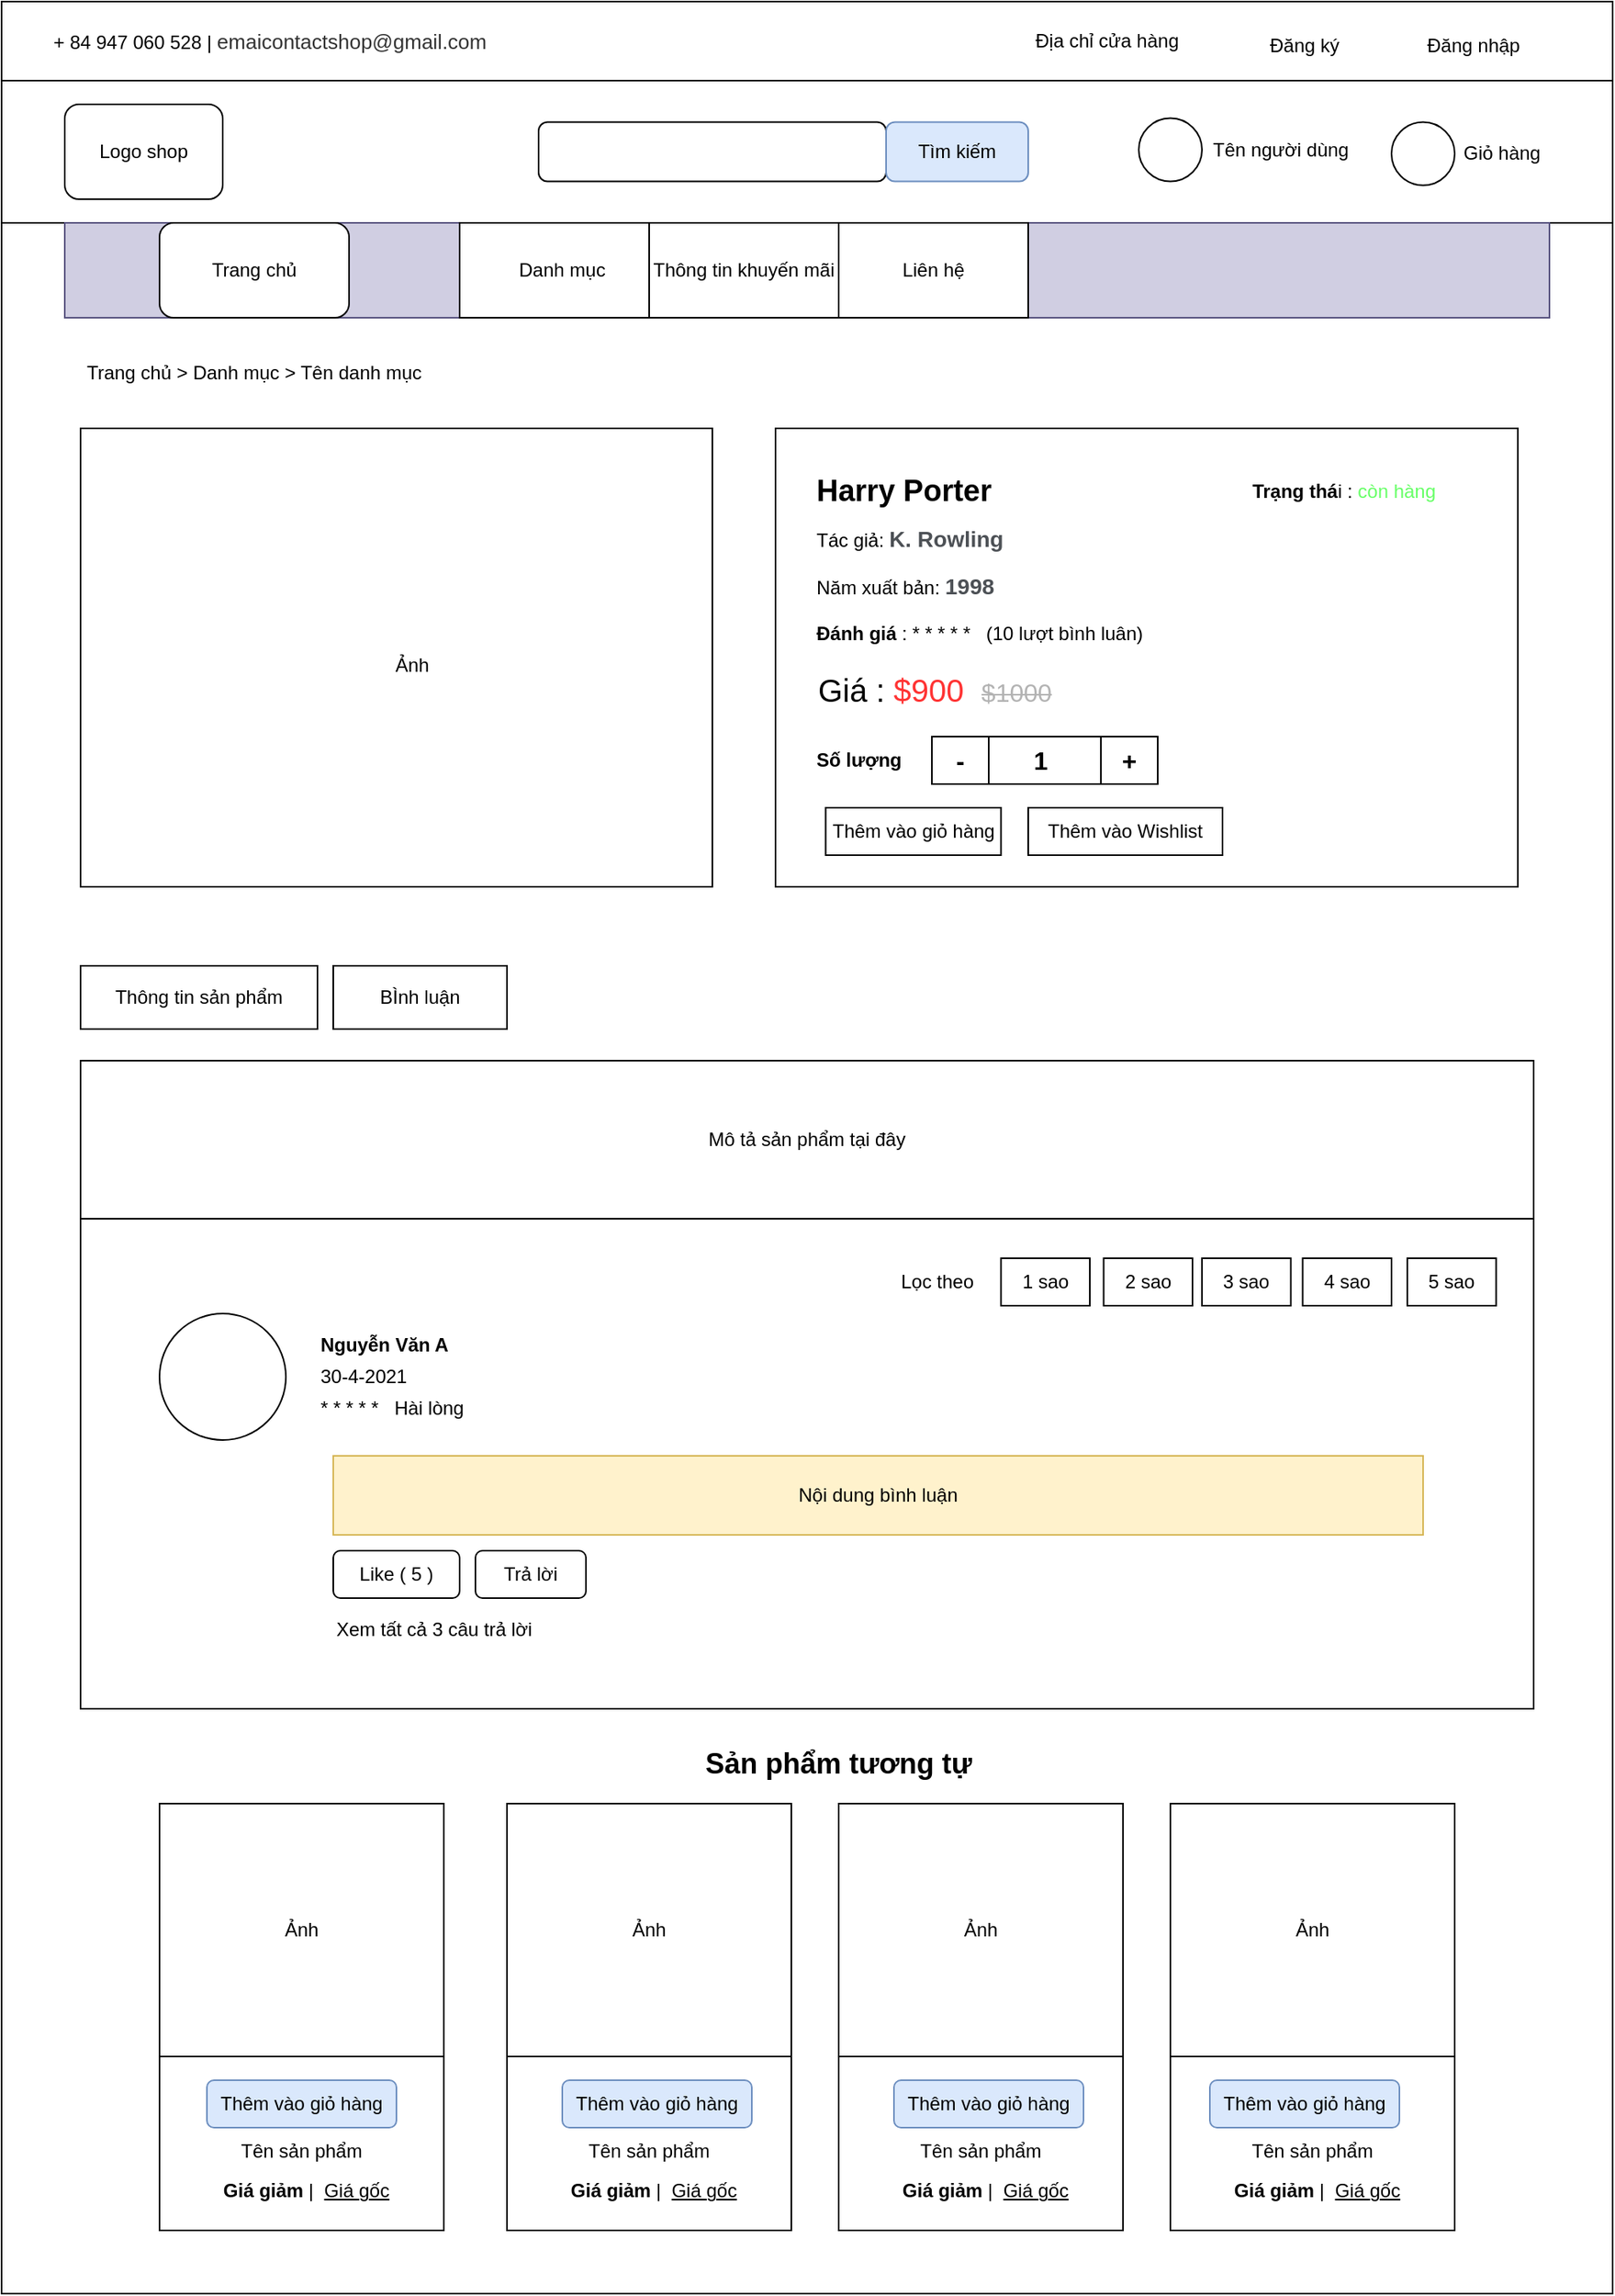 <mxfile version="14.7.6" type="device"><diagram id="LE9pBaebTfxCUh4COYBX" name="Page-1"><mxGraphModel dx="1865" dy="1690" grid="1" gridSize="10" guides="1" tooltips="1" connect="1" arrows="1" fold="1" page="1" pageScale="1" pageWidth="827" pageHeight="1169" math="0" shadow="0"><root><mxCell id="0"/><mxCell id="1" parent="0"/><mxCell id="EAQmAkzgb3voU6AA690B-1" value="" style="rounded=0;whiteSpace=wrap;html=1;" parent="1" vertex="1"><mxGeometry x="-100" y="-390" width="1020" height="1450" as="geometry"/></mxCell><mxCell id="EAQmAkzgb3voU6AA690B-2" value="" style="rounded=0;whiteSpace=wrap;html=1;" parent="1" vertex="1"><mxGeometry x="-100" y="-390" width="1020" height="50" as="geometry"/></mxCell><mxCell id="EAQmAkzgb3voU6AA690B-3" value="+ 84 947 060 528 |&amp;nbsp;&lt;span style=&quot;color: rgb(51 , 51 , 51) ; font-size: 13px ; background-color: rgb(255 , 255 , 255) ; font-family: &amp;#34;poppins&amp;#34; , sans-serif ; text-align: left&quot;&gt;emaicontactshop@gmail.com&lt;/span&gt;" style="text;html=1;strokeColor=none;fillColor=none;align=center;verticalAlign=middle;whiteSpace=wrap;rounded=0;" parent="1" vertex="1"><mxGeometry x="-100" y="-380" width="340" height="30" as="geometry"/></mxCell><mxCell id="EAQmAkzgb3voU6AA690B-4" value="Địa chỉ cửa hàng" style="text;html=1;align=center;verticalAlign=middle;whiteSpace=wrap;rounded=0;noLabel=0;shadow=0;glass=0;" parent="1" vertex="1"><mxGeometry x="540" y="-377.5" width="120" height="25" as="geometry"/></mxCell><mxCell id="EAQmAkzgb3voU6AA690B-5" value="Đăng ký" style="text;html=1;strokeColor=none;fillColor=none;align=center;verticalAlign=middle;whiteSpace=wrap;rounded=0;" parent="1" vertex="1"><mxGeometry x="690" y="-372.5" width="70" height="20" as="geometry"/></mxCell><mxCell id="EAQmAkzgb3voU6AA690B-6" value="Đăng nhập" style="text;html=1;strokeColor=none;fillColor=none;align=center;verticalAlign=middle;whiteSpace=wrap;rounded=0;" parent="1" vertex="1"><mxGeometry x="797" y="-372.5" width="70" height="20" as="geometry"/></mxCell><mxCell id="EAQmAkzgb3voU6AA690B-7" value="" style="rounded=0;whiteSpace=wrap;html=1;shadow=0;glass=0;" parent="1" vertex="1"><mxGeometry x="-100" y="-340" width="1020" height="90" as="geometry"/></mxCell><mxCell id="EAQmAkzgb3voU6AA690B-8" value="" style="rounded=1;whiteSpace=wrap;html=1;shadow=0;glass=0;" parent="1" vertex="1"><mxGeometry x="-60" y="-325" width="100" height="60" as="geometry"/></mxCell><mxCell id="EAQmAkzgb3voU6AA690B-9" value="Logo shop" style="text;html=1;strokeColor=none;fillColor=none;align=center;verticalAlign=middle;whiteSpace=wrap;rounded=0;shadow=0;glass=0;" parent="1" vertex="1"><mxGeometry x="-40" y="-305" width="60" height="20" as="geometry"/></mxCell><mxCell id="EAQmAkzgb3voU6AA690B-10" value="" style="rounded=1;whiteSpace=wrap;html=1;shadow=0;glass=0;" parent="1" vertex="1"><mxGeometry x="240" y="-313.75" width="220" height="37.5" as="geometry"/></mxCell><mxCell id="EAQmAkzgb3voU6AA690B-11" value="" style="rounded=1;whiteSpace=wrap;html=1;shadow=0;glass=0;fillColor=#dae8fc;strokeColor=#6c8ebf;" parent="1" vertex="1"><mxGeometry x="460" y="-313.75" width="90" height="37.5" as="geometry"/></mxCell><mxCell id="EAQmAkzgb3voU6AA690B-12" value="" style="ellipse;whiteSpace=wrap;html=1;aspect=fixed;rounded=0;shadow=0;glass=0;" parent="1" vertex="1"><mxGeometry x="620" y="-316.25" width="40" height="40" as="geometry"/></mxCell><mxCell id="EAQmAkzgb3voU6AA690B-13" value="" style="ellipse;whiteSpace=wrap;html=1;aspect=fixed;rounded=0;shadow=0;glass=0;" parent="1" vertex="1"><mxGeometry x="780" y="-313.75" width="40" height="40" as="geometry"/></mxCell><mxCell id="EAQmAkzgb3voU6AA690B-14" value="Tên người dùng" style="text;html=1;strokeColor=none;fillColor=none;align=center;verticalAlign=middle;whiteSpace=wrap;rounded=0;shadow=0;glass=0;" parent="1" vertex="1"><mxGeometry x="660" y="-306.25" width="100" height="20" as="geometry"/></mxCell><mxCell id="EAQmAkzgb3voU6AA690B-15" value="Giỏ hàng" style="text;html=1;strokeColor=none;fillColor=none;align=center;verticalAlign=middle;whiteSpace=wrap;rounded=0;shadow=0;glass=0;" parent="1" vertex="1"><mxGeometry x="820" y="-303.75" width="60" height="20" as="geometry"/></mxCell><mxCell id="EAQmAkzgb3voU6AA690B-16" value="Tìm kiếm" style="text;html=1;strokeColor=none;fillColor=none;align=center;verticalAlign=middle;whiteSpace=wrap;rounded=0;" parent="1" vertex="1"><mxGeometry x="470" y="-305" width="70" height="20" as="geometry"/></mxCell><mxCell id="EAQmAkzgb3voU6AA690B-17" value="" style="rounded=0;whiteSpace=wrap;html=1;shadow=0;glass=0;fillColor=#d0cee2;strokeColor=#56517e;" parent="1" vertex="1"><mxGeometry x="-60" y="-250" width="940" height="60" as="geometry"/></mxCell><mxCell id="EAQmAkzgb3voU6AA690B-18" value="" style="rounded=1;whiteSpace=wrap;html=1;shadow=0;glass=0;" parent="1" vertex="1"><mxGeometry y="-250" width="120" height="60" as="geometry"/></mxCell><mxCell id="EAQmAkzgb3voU6AA690B-19" value="" style="rounded=0;whiteSpace=wrap;html=1;shadow=0;glass=0;" parent="1" vertex="1"><mxGeometry x="190" y="-250" width="120" height="60" as="geometry"/></mxCell><mxCell id="EAQmAkzgb3voU6AA690B-20" value="" style="rounded=0;whiteSpace=wrap;html=1;shadow=0;glass=0;" parent="1" vertex="1"><mxGeometry x="310" y="-250" width="120" height="60" as="geometry"/></mxCell><mxCell id="EAQmAkzgb3voU6AA690B-21" value="" style="rounded=0;whiteSpace=wrap;html=1;shadow=0;glass=0;" parent="1" vertex="1"><mxGeometry x="430" y="-250" width="120" height="60" as="geometry"/></mxCell><mxCell id="EAQmAkzgb3voU6AA690B-22" value="Trang chủ" style="text;html=1;strokeColor=none;fillColor=none;align=center;verticalAlign=middle;whiteSpace=wrap;rounded=0;shadow=0;glass=0;" parent="1" vertex="1"><mxGeometry x="10" y="-230" width="100" height="20" as="geometry"/></mxCell><mxCell id="EAQmAkzgb3voU6AA690B-23" value="Danh mục" style="text;html=1;strokeColor=none;fillColor=none;align=center;verticalAlign=middle;whiteSpace=wrap;rounded=0;shadow=0;glass=0;" parent="1" vertex="1"><mxGeometry x="210" y="-230" width="90" height="20" as="geometry"/></mxCell><mxCell id="EAQmAkzgb3voU6AA690B-24" value="Thông tin khuyến mãi" style="text;html=1;strokeColor=none;fillColor=none;align=center;verticalAlign=middle;whiteSpace=wrap;rounded=0;shadow=0;glass=0;" parent="1" vertex="1"><mxGeometry x="310" y="-230" width="120" height="20" as="geometry"/></mxCell><mxCell id="EAQmAkzgb3voU6AA690B-25" value="Liên hệ" style="text;html=1;strokeColor=none;fillColor=none;align=center;verticalAlign=middle;whiteSpace=wrap;rounded=0;shadow=0;glass=0;" parent="1" vertex="1"><mxGeometry x="445" y="-230" width="90" height="20" as="geometry"/></mxCell><mxCell id="EAQmAkzgb3voU6AA690B-26" value="" style="rounded=0;whiteSpace=wrap;html=1;" parent="1" vertex="1"><mxGeometry x="-50" y="-120" width="400" height="290" as="geometry"/></mxCell><mxCell id="EAQmAkzgb3voU6AA690B-27" value="Trang chủ &amp;gt; Danh mục &amp;gt; Tên danh mục" style="text;html=1;strokeColor=none;fillColor=none;align=center;verticalAlign=middle;whiteSpace=wrap;rounded=0;" parent="1" vertex="1"><mxGeometry x="-60" y="-170" width="240" height="30" as="geometry"/></mxCell><mxCell id="EAQmAkzgb3voU6AA690B-42" value="" style="rounded=0;whiteSpace=wrap;html=1;" parent="1" vertex="1"><mxGeometry x="390" y="-120" width="470" height="290" as="geometry"/></mxCell><mxCell id="EAQmAkzgb3voU6AA690B-124" value="Ảnh" style="text;html=1;strokeColor=none;fillColor=none;align=center;verticalAlign=middle;whiteSpace=wrap;rounded=0;" parent="1" vertex="1"><mxGeometry x="140" y="20" width="40" height="20" as="geometry"/></mxCell><mxCell id="EAQmAkzgb3voU6AA690B-125" value="&lt;b&gt;&lt;font style=&quot;font-size: 19px&quot;&gt;Harry Porter&lt;/font&gt;&lt;/b&gt;" style="text;html=1;strokeColor=none;fillColor=none;align=left;verticalAlign=middle;whiteSpace=wrap;rounded=0;" parent="1" vertex="1"><mxGeometry x="414" y="-95" width="136" height="30" as="geometry"/></mxCell><mxCell id="EAQmAkzgb3voU6AA690B-126" value="&lt;b&gt;Đánh giá&lt;/b&gt; : * * * * *&amp;nbsp; &amp;nbsp;(10 lượt bình luân)&amp;nbsp; &amp;nbsp; &amp;nbsp;" style="text;html=1;strokeColor=none;fillColor=none;align=left;verticalAlign=middle;whiteSpace=wrap;rounded=0;" parent="1" vertex="1"><mxGeometry x="414" width="226" height="20" as="geometry"/></mxCell><mxCell id="EAQmAkzgb3voU6AA690B-127" value="&lt;font style=&quot;font-size: 20px&quot;&gt;Giá : &lt;font color=&quot;#ff3333&quot;&gt;$900&lt;/font&gt;&amp;nbsp; &lt;/font&gt;&lt;font size=&quot;1&quot; color=&quot;#b3b3b3&quot;&gt;&lt;strike style=&quot;font-size: 16px&quot;&gt;$1000&lt;/strike&gt;&lt;/font&gt;" style="text;html=1;strokeColor=none;fillColor=none;align=left;verticalAlign=middle;whiteSpace=wrap;rounded=0;" parent="1" vertex="1"><mxGeometry x="415" y="20" width="250" height="50" as="geometry"/></mxCell><mxCell id="EAQmAkzgb3voU6AA690B-128" value="" style="rounded=0;whiteSpace=wrap;html=1;" parent="1" vertex="1"><mxGeometry x="489" y="75" width="36" height="30" as="geometry"/></mxCell><mxCell id="EAQmAkzgb3voU6AA690B-129" value="" style="rounded=0;whiteSpace=wrap;html=1;" parent="1" vertex="1"><mxGeometry x="525" y="75" width="71" height="30" as="geometry"/></mxCell><mxCell id="EAQmAkzgb3voU6AA690B-130" value="" style="rounded=0;whiteSpace=wrap;html=1;" parent="1" vertex="1"><mxGeometry x="596" y="75" width="36" height="30" as="geometry"/></mxCell><mxCell id="EAQmAkzgb3voU6AA690B-131" value="Thêm vào giỏ hàng" style="rounded=0;whiteSpace=wrap;html=1;" parent="1" vertex="1"><mxGeometry x="421.75" y="120" width="111" height="30" as="geometry"/></mxCell><mxCell id="EAQmAkzgb3voU6AA690B-132" value="Thêm vào Wishlist" style="rounded=0;whiteSpace=wrap;html=1;" parent="1" vertex="1"><mxGeometry x="550" y="120" width="123" height="30" as="geometry"/></mxCell><mxCell id="EAQmAkzgb3voU6AA690B-133" value="&lt;font style=&quot;font-size: 16px&quot;&gt;&lt;b&gt;-&lt;/b&gt;&lt;/font&gt;" style="text;html=1;strokeColor=none;fillColor=none;align=center;verticalAlign=middle;whiteSpace=wrap;rounded=0;" parent="1" vertex="1"><mxGeometry x="489" y="80" width="36" height="20" as="geometry"/></mxCell><mxCell id="EAQmAkzgb3voU6AA690B-134" value="&lt;font style=&quot;font-size: 16px&quot;&gt;&lt;b&gt;+&lt;/b&gt;&lt;/font&gt;" style="text;html=1;strokeColor=none;fillColor=none;align=center;verticalAlign=middle;whiteSpace=wrap;rounded=0;" parent="1" vertex="1"><mxGeometry x="596" y="80" width="36" height="20" as="geometry"/></mxCell><mxCell id="EAQmAkzgb3voU6AA690B-135" value="&lt;font style=&quot;font-size: 16px&quot;&gt;&lt;b&gt;1&lt;/b&gt;&lt;/font&gt;" style="text;html=1;strokeColor=none;fillColor=none;align=center;verticalAlign=middle;whiteSpace=wrap;rounded=0;" parent="1" vertex="1"><mxGeometry x="540" y="80" width="36" height="20" as="geometry"/></mxCell><mxCell id="EAQmAkzgb3voU6AA690B-136" value="Thông tin sản phẩm" style="rounded=0;whiteSpace=wrap;html=1;" parent="1" vertex="1"><mxGeometry x="-50" y="220" width="150" height="40" as="geometry"/></mxCell><mxCell id="EAQmAkzgb3voU6AA690B-137" value="BÌnh luận" style="rounded=0;whiteSpace=wrap;html=1;" parent="1" vertex="1"><mxGeometry x="110" y="220" width="110" height="40" as="geometry"/></mxCell><mxCell id="EAQmAkzgb3voU6AA690B-138" value="Mô tả sản phẩm tại đây" style="rounded=0;whiteSpace=wrap;html=1;" parent="1" vertex="1"><mxGeometry x="-50" y="280" width="920" height="100" as="geometry"/></mxCell><mxCell id="EAQmAkzgb3voU6AA690B-139" value="" style="rounded=0;whiteSpace=wrap;html=1;" parent="1" vertex="1"><mxGeometry x="-50" y="380" width="920" height="310" as="geometry"/></mxCell><mxCell id="EAQmAkzgb3voU6AA690B-140" value="Lọc theo" style="text;html=1;strokeColor=none;fillColor=none;align=center;verticalAlign=middle;whiteSpace=wrap;rounded=0;" parent="1" vertex="1"><mxGeometry x="460" y="410" width="65" height="20" as="geometry"/></mxCell><mxCell id="EAQmAkzgb3voU6AA690B-142" value="1 sao" style="rounded=0;whiteSpace=wrap;html=1;" parent="1" vertex="1"><mxGeometry x="532.75" y="405" width="56.25" height="30" as="geometry"/></mxCell><mxCell id="EAQmAkzgb3voU6AA690B-144" value="2 sao" style="rounded=0;whiteSpace=wrap;html=1;" parent="1" vertex="1"><mxGeometry x="597.75" y="405" width="56.25" height="30" as="geometry"/></mxCell><mxCell id="EAQmAkzgb3voU6AA690B-145" value="3 sao" style="rounded=0;whiteSpace=wrap;html=1;" parent="1" vertex="1"><mxGeometry x="660" y="405" width="56.25" height="30" as="geometry"/></mxCell><mxCell id="EAQmAkzgb3voU6AA690B-146" value="4 sao" style="rounded=0;whiteSpace=wrap;html=1;" parent="1" vertex="1"><mxGeometry x="723.75" y="405" width="56.25" height="30" as="geometry"/></mxCell><mxCell id="EAQmAkzgb3voU6AA690B-147" value="5 sao" style="rounded=0;whiteSpace=wrap;html=1;" parent="1" vertex="1"><mxGeometry x="790" y="405" width="56.25" height="30" as="geometry"/></mxCell><mxCell id="EAQmAkzgb3voU6AA690B-148" value="" style="ellipse;whiteSpace=wrap;html=1;aspect=fixed;" parent="1" vertex="1"><mxGeometry y="440" width="80" height="80" as="geometry"/></mxCell><mxCell id="EAQmAkzgb3voU6AA690B-149" value="&lt;b&gt;Nguyễn Văn A&lt;/b&gt;" style="text;html=1;strokeColor=none;fillColor=none;align=left;verticalAlign=middle;whiteSpace=wrap;rounded=0;" parent="1" vertex="1"><mxGeometry x="100" y="450" width="100" height="20" as="geometry"/></mxCell><mxCell id="EAQmAkzgb3voU6AA690B-150" value="30-4-2021" style="text;html=1;strokeColor=none;fillColor=none;align=left;verticalAlign=middle;whiteSpace=wrap;rounded=0;" parent="1" vertex="1"><mxGeometry x="100" y="470" width="80" height="20" as="geometry"/></mxCell><mxCell id="EAQmAkzgb3voU6AA690B-152" value="* * * * *&amp;nbsp; &amp;nbsp;Hài lòng" style="text;html=1;strokeColor=none;fillColor=none;align=left;verticalAlign=middle;whiteSpace=wrap;rounded=0;" parent="1" vertex="1"><mxGeometry x="100" y="490" width="110" height="20" as="geometry"/></mxCell><mxCell id="EAQmAkzgb3voU6AA690B-153" value="Nội dung bình luận" style="text;html=1;strokeColor=#d6b656;fillColor=#fff2cc;align=center;verticalAlign=middle;whiteSpace=wrap;rounded=0;" parent="1" vertex="1"><mxGeometry x="110" y="530" width="690" height="50" as="geometry"/></mxCell><mxCell id="EAQmAkzgb3voU6AA690B-154" value="Like ( 5 )" style="rounded=1;whiteSpace=wrap;html=1;" parent="1" vertex="1"><mxGeometry x="110" y="590" width="80" height="30" as="geometry"/></mxCell><mxCell id="EAQmAkzgb3voU6AA690B-155" value="Trả lời" style="rounded=1;whiteSpace=wrap;html=1;" parent="1" vertex="1"><mxGeometry x="200" y="590" width="70" height="30" as="geometry"/></mxCell><mxCell id="EAQmAkzgb3voU6AA690B-156" value="Xem tất cả 3 câu trả lời" style="text;html=1;strokeColor=none;fillColor=none;align=left;verticalAlign=middle;whiteSpace=wrap;rounded=0;" parent="1" vertex="1"><mxGeometry x="110" y="630" width="150" height="20" as="geometry"/></mxCell><mxCell id="EAQmAkzgb3voU6AA690B-157" value="&lt;font style=&quot;font-size: 18px&quot;&gt;&lt;b&gt;Sản phẩm tương tự&lt;/b&gt;&lt;/font&gt;" style="text;html=1;strokeColor=none;fillColor=none;align=center;verticalAlign=middle;whiteSpace=wrap;rounded=0;" parent="1" vertex="1"><mxGeometry x="340" y="710" width="180" height="30" as="geometry"/></mxCell><mxCell id="EAQmAkzgb3voU6AA690B-160" value="" style="rounded=0;whiteSpace=wrap;html=1;shadow=0;glass=0;" parent="1" vertex="1"><mxGeometry x="640" y="750" width="180" height="270" as="geometry"/></mxCell><mxCell id="EAQmAkzgb3voU6AA690B-163" value="Ảnh" style="rounded=0;whiteSpace=wrap;html=1;shadow=0;glass=0;" parent="1" vertex="1"><mxGeometry x="640" y="750" width="180" height="160" as="geometry"/></mxCell><mxCell id="EAQmAkzgb3voU6AA690B-166" value="Tên sản phẩm" style="text;html=1;strokeColor=none;fillColor=none;align=center;verticalAlign=middle;whiteSpace=wrap;rounded=0;shadow=0;glass=0;" parent="1" vertex="1"><mxGeometry x="665" y="960" width="130" height="20" as="geometry"/></mxCell><mxCell id="EAQmAkzgb3voU6AA690B-176" value="" style="rounded=1;whiteSpace=wrap;html=1;shadow=0;glass=0;fillColor=#dae8fc;strokeColor=#6c8ebf;" parent="1" vertex="1"><mxGeometry x="665" y="925" width="120" height="30" as="geometry"/></mxCell><mxCell id="EAQmAkzgb3voU6AA690B-177" value="Thêm vào giỏ hàng" style="text;html=1;strokeColor=none;fillColor=none;align=center;verticalAlign=middle;whiteSpace=wrap;rounded=0;" parent="1" vertex="1"><mxGeometry x="670" y="930" width="110" height="20" as="geometry"/></mxCell><mxCell id="EAQmAkzgb3voU6AA690B-178" value="&lt;b&gt;Giá giảm&lt;/b&gt; |&amp;nbsp; &lt;u&gt;Giá gốc&lt;/u&gt;" style="text;html=1;strokeColor=none;fillColor=none;align=center;verticalAlign=middle;whiteSpace=wrap;rounded=0;shadow=0;glass=0;" parent="1" vertex="1"><mxGeometry x="678" y="985" width="110" height="20" as="geometry"/></mxCell><mxCell id="EAQmAkzgb3voU6AA690B-183" value="" style="rounded=0;whiteSpace=wrap;html=1;shadow=0;glass=0;" parent="1" vertex="1"><mxGeometry x="430" y="750" width="180" height="270" as="geometry"/></mxCell><mxCell id="EAQmAkzgb3voU6AA690B-184" value="Ảnh" style="rounded=0;whiteSpace=wrap;html=1;shadow=0;glass=0;" parent="1" vertex="1"><mxGeometry x="430" y="750" width="180" height="160" as="geometry"/></mxCell><mxCell id="EAQmAkzgb3voU6AA690B-185" value="Tên sản phẩm" style="text;html=1;strokeColor=none;fillColor=none;align=center;verticalAlign=middle;whiteSpace=wrap;rounded=0;shadow=0;glass=0;" parent="1" vertex="1"><mxGeometry x="455" y="960" width="130" height="20" as="geometry"/></mxCell><mxCell id="EAQmAkzgb3voU6AA690B-187" value="&lt;b&gt;Giá giảm&lt;/b&gt; |&amp;nbsp; &lt;u&gt;Giá gốc&lt;/u&gt;" style="text;html=1;strokeColor=none;fillColor=none;align=center;verticalAlign=middle;whiteSpace=wrap;rounded=0;shadow=0;glass=0;" parent="1" vertex="1"><mxGeometry x="468" y="985" width="110" height="20" as="geometry"/></mxCell><mxCell id="EAQmAkzgb3voU6AA690B-188" value="" style="rounded=0;whiteSpace=wrap;html=1;shadow=0;glass=0;" parent="1" vertex="1"><mxGeometry x="220" y="750" width="180" height="270" as="geometry"/></mxCell><mxCell id="EAQmAkzgb3voU6AA690B-189" value="Ảnh" style="rounded=0;whiteSpace=wrap;html=1;shadow=0;glass=0;" parent="1" vertex="1"><mxGeometry x="220" y="750" width="180" height="160" as="geometry"/></mxCell><mxCell id="EAQmAkzgb3voU6AA690B-190" value="Tên sản phẩm" style="text;html=1;strokeColor=none;fillColor=none;align=center;verticalAlign=middle;whiteSpace=wrap;rounded=0;shadow=0;glass=0;" parent="1" vertex="1"><mxGeometry x="245" y="960" width="130" height="20" as="geometry"/></mxCell><mxCell id="EAQmAkzgb3voU6AA690B-192" value="&lt;b&gt;Giá giảm&lt;/b&gt; |&amp;nbsp; &lt;u&gt;Giá gốc&lt;/u&gt;" style="text;html=1;strokeColor=none;fillColor=none;align=center;verticalAlign=middle;whiteSpace=wrap;rounded=0;shadow=0;glass=0;" parent="1" vertex="1"><mxGeometry x="258" y="985" width="110" height="20" as="geometry"/></mxCell><mxCell id="EAQmAkzgb3voU6AA690B-193" value="" style="rounded=0;whiteSpace=wrap;html=1;shadow=0;glass=0;" parent="1" vertex="1"><mxGeometry y="750" width="180" height="270" as="geometry"/></mxCell><mxCell id="EAQmAkzgb3voU6AA690B-194" value="Ảnh" style="rounded=0;whiteSpace=wrap;html=1;shadow=0;glass=0;" parent="1" vertex="1"><mxGeometry y="750" width="180" height="160" as="geometry"/></mxCell><mxCell id="EAQmAkzgb3voU6AA690B-195" value="Tên sản phẩm" style="text;html=1;strokeColor=none;fillColor=none;align=center;verticalAlign=middle;whiteSpace=wrap;rounded=0;shadow=0;glass=0;" parent="1" vertex="1"><mxGeometry x="25" y="960" width="130" height="20" as="geometry"/></mxCell><mxCell id="EAQmAkzgb3voU6AA690B-197" value="&lt;b&gt;Giá giảm&lt;/b&gt; |&amp;nbsp; &lt;u&gt;Giá gốc&lt;/u&gt;" style="text;html=1;strokeColor=none;fillColor=none;align=center;verticalAlign=middle;whiteSpace=wrap;rounded=0;shadow=0;glass=0;" parent="1" vertex="1"><mxGeometry x="38" y="985" width="110" height="20" as="geometry"/></mxCell><mxCell id="EAQmAkzgb3voU6AA690B-207" value="" style="rounded=1;whiteSpace=wrap;html=1;shadow=0;glass=0;fillColor=#dae8fc;strokeColor=#6c8ebf;" parent="1" vertex="1"><mxGeometry x="465" y="925" width="120" height="30" as="geometry"/></mxCell><mxCell id="EAQmAkzgb3voU6AA690B-208" value="Thêm vào giỏ hàng" style="text;html=1;strokeColor=none;fillColor=none;align=center;verticalAlign=middle;whiteSpace=wrap;rounded=0;" parent="1" vertex="1"><mxGeometry x="470" y="930" width="110" height="20" as="geometry"/></mxCell><mxCell id="EAQmAkzgb3voU6AA690B-209" value="" style="rounded=1;whiteSpace=wrap;html=1;shadow=0;glass=0;fillColor=#dae8fc;strokeColor=#6c8ebf;" parent="1" vertex="1"><mxGeometry x="255" y="925" width="120" height="30" as="geometry"/></mxCell><mxCell id="EAQmAkzgb3voU6AA690B-210" value="Thêm vào giỏ hàng" style="text;html=1;strokeColor=none;fillColor=none;align=center;verticalAlign=middle;whiteSpace=wrap;rounded=0;" parent="1" vertex="1"><mxGeometry x="260" y="930" width="110" height="20" as="geometry"/></mxCell><mxCell id="EAQmAkzgb3voU6AA690B-211" value="" style="rounded=1;whiteSpace=wrap;html=1;shadow=0;glass=0;fillColor=#dae8fc;strokeColor=#6c8ebf;" parent="1" vertex="1"><mxGeometry x="30" y="925" width="120" height="30" as="geometry"/></mxCell><mxCell id="EAQmAkzgb3voU6AA690B-212" value="Thêm vào giỏ hàng" style="text;html=1;strokeColor=none;fillColor=none;align=center;verticalAlign=middle;whiteSpace=wrap;rounded=0;" parent="1" vertex="1"><mxGeometry x="35" y="930" width="110" height="20" as="geometry"/></mxCell><mxCell id="WAlLspcHhAr-Cb2npqdI-1" value="Tác giả:&amp;nbsp;&lt;span style=&quot;color: rgb(77 , 81 , 86) ; font-family: &amp;#34;arial&amp;#34; , sans-serif ; font-size: 14px ; background-color: rgb(255 , 255 , 255)&quot;&gt;&lt;b&gt;K. Rowling&lt;/b&gt;&lt;/span&gt;" style="text;html=1;strokeColor=none;fillColor=none;align=left;verticalAlign=middle;whiteSpace=wrap;rounded=0;" vertex="1" parent="1"><mxGeometry x="414" y="-60" width="136" height="20" as="geometry"/></mxCell><mxCell id="WAlLspcHhAr-Cb2npqdI-2" value="Năm xuất bản: &lt;font color=&quot;#4d5156&quot; face=&quot;arial, sans-serif&quot;&gt;&lt;span style=&quot;font-size: 14px ; background-color: rgb(255 , 255 , 255)&quot;&gt;&lt;b&gt;1998&lt;/b&gt;&lt;/span&gt;&lt;/font&gt;" style="text;html=1;strokeColor=none;fillColor=none;align=left;verticalAlign=middle;whiteSpace=wrap;rounded=0;" vertex="1" parent="1"><mxGeometry x="414" y="-30" width="166" height="20" as="geometry"/></mxCell><mxCell id="WAlLspcHhAr-Cb2npqdI-3" value="&lt;b style=&quot;text-align: left&quot;&gt;Trạng thá&lt;/b&gt;&lt;span style=&quot;text-align: left&quot;&gt;i :&amp;nbsp;&lt;/span&gt;&lt;font color=&quot;#66ff66&quot; style=&quot;text-align: left&quot;&gt;còn hàng&lt;/font&gt;" style="text;html=1;strokeColor=none;fillColor=none;align=center;verticalAlign=middle;whiteSpace=wrap;rounded=0;" vertex="1" parent="1"><mxGeometry x="690" y="-90" width="120" height="20" as="geometry"/></mxCell><mxCell id="WAlLspcHhAr-Cb2npqdI-6" value="&lt;b&gt;Số lượng&lt;/b&gt;" style="text;html=1;strokeColor=none;fillColor=none;align=left;verticalAlign=middle;whiteSpace=wrap;rounded=0;" vertex="1" parent="1"><mxGeometry x="414" y="80" width="86" height="20" as="geometry"/></mxCell></root></mxGraphModel></diagram></mxfile>